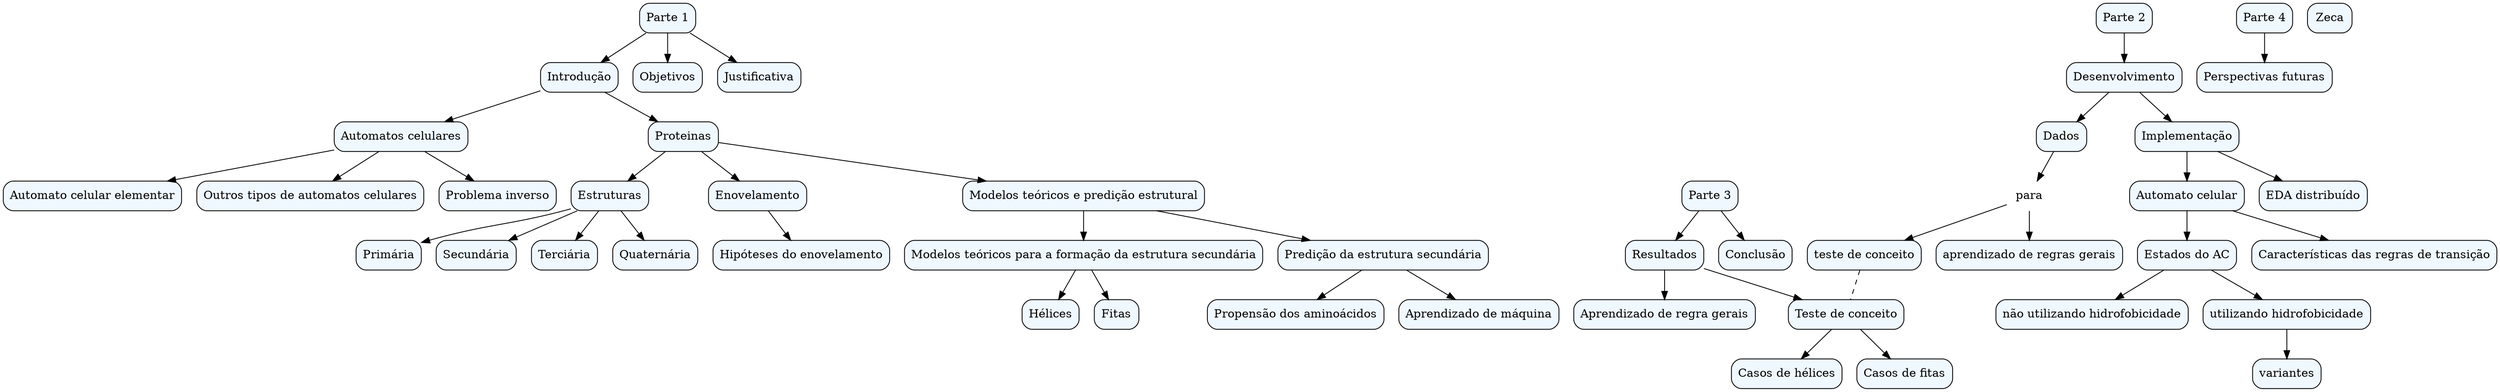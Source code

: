 digraph G {
	node_4->node_5;
	node_4->node_6;
	node_4->node_7;
	node_4->node_8;
	node_9->node_10;
	node_24->node_25;
	node_32->node_33;
	node_32->node_34;
	node_38->node_39;
	node_38->node_44;
	node_45->node_46;
	node_12->node_13;
	node_12->node_14;
	node_15->node_16;
	node_15->node_17;
	node_18->node_19;
	node_18->node_20;
	node_18->node_21;
	node_25->node_26;
	node_25->node_30;
	node_11->node_12;
	node_11->node_15;
	node_26->node_27;
	node_27->node_28;
	node_27->node_29;
	node_30->node_31;
	node_30->node_37;
	node_40->node_41;
	node_40->node_42;
	node_1->node_2;
	node_1->node_22;
	node_1->node_23;
	node_2->node_3;
	node_2->node_18;
	node_3->node_4;
	node_3->node_9;
	node_3->node_11;
	node_31->node_32;
	node_31->node_36;
	node_34->node_35;
	node_39->node_40;
	node_39->node_43;
	node_28->node_40[ dir=none, style=dashed ];
	node_0 [ fillcolor=aliceblue, label="Zeca", shape=box, style="rounded,filled" ];
	node_1 [ fillcolor=aliceblue, label="Parte 1", shape=box, style="rounded,filled" ];
	node_10 [ fillcolor=aliceblue, label="Hipóteses do enovelamento", shape=box, style="rounded,filled" ];
	node_11 [ fillcolor=aliceblue, label="Modelos teóricos e predição estrutural", shape=box, style="rounded,filled" ];
	node_12 [ fillcolor=aliceblue, label="Modelos teóricos para a formação da estrutura secundária", shape=box, style="rounded,filled" ];
	node_13 [ fillcolor=aliceblue, label="Hélices", shape=box, style="rounded,filled" ];
	node_14 [ fillcolor=aliceblue, label="Fitas", shape=box, style="rounded,filled" ];
	node_15 [ fillcolor=aliceblue, label="Predição da estrutura secundária", shape=box, style="rounded,filled" ];
	node_16 [ fillcolor=aliceblue, label="Propensão dos aminoácidos", shape=box, style="rounded,filled" ];
	node_17 [ fillcolor=aliceblue, label="Aprendizado de máquina", shape=box, style="rounded,filled" ];
	node_18 [ fillcolor=aliceblue, label="Automatos celulares", shape=box, style="rounded,filled" ];
	node_19 [ fillcolor=aliceblue, label="Automato celular elementar", shape=box, style="rounded,filled" ];
	node_2 [ fillcolor=aliceblue, label="Introdução", shape=box, style="rounded,filled" ];
	node_20 [ fillcolor=aliceblue, label="Outros tipos de automatos celulares", shape=box, style="rounded,filled" ];
	node_21 [ fillcolor=aliceblue, label="Problema inverso", shape=box, style="rounded,filled" ];
	node_22 [ fillcolor=aliceblue, label="Objetivos", shape=box, style="rounded,filled" ];
	node_23 [ fillcolor=aliceblue, label="Justificativa", shape=box, style="rounded,filled" ];
	node_24 [ fillcolor=aliceblue, label="Parte 2", shape=box, style="rounded,filled" ];
	node_25 [ fillcolor=aliceblue, label="Desenvolvimento", shape=box, style="rounded,filled" ];
	node_26 [ fillcolor=aliceblue, label="Dados", shape=box, style="rounded,filled" ];
	node_27 [ label="para", shape=plaintext ];
	node_28 [ fillcolor=aliceblue, label="teste de conceito", shape=box, style="rounded,filled" ];
	node_29 [ fillcolor=aliceblue, label="aprendizado de regras gerais", shape=box, style="rounded,filled" ];
	node_3 [ fillcolor=aliceblue, label="Proteinas", shape=box, style="rounded,filled" ];
	node_30 [ fillcolor=aliceblue, label="Implementação", shape=box, style="rounded,filled" ];
	node_31 [ fillcolor=aliceblue, label="Automato celular", shape=box, style="rounded,filled" ];
	node_32 [ fillcolor=aliceblue, label="Estados do AC", shape=box, style="rounded,filled" ];
	node_33 [ fillcolor=aliceblue, label="não utilizando hidrofobicidade", shape=box, style="rounded,filled" ];
	node_34 [ fillcolor=aliceblue, label="utilizando hidrofobicidade", shape=box, style="rounded,filled" ];
	node_35 [ fillcolor=aliceblue, label="variantes", shape=box, style="rounded,filled" ];
	node_36 [ fillcolor=aliceblue, label="Características das regras de transição", shape=box, style="rounded,filled" ];
	node_37 [ fillcolor=aliceblue, label="EDA distribuído", shape=box, style="rounded,filled" ];
	node_38 [ fillcolor=aliceblue, label="Parte 3", shape=box, style="rounded,filled" ];
	node_39 [ fillcolor=aliceblue, label="Resultados", shape=box, style="rounded,filled" ];
	node_4 [ fillcolor=aliceblue, label="Estruturas", shape=box, style="rounded,filled" ];
	node_40 [ fillcolor=aliceblue, label="Teste de conceito", shape=box, style="rounded,filled" ];
	node_41 [ fillcolor=aliceblue, label="Casos de hélices", shape=box, style="rounded,filled" ];
	node_42 [ fillcolor=aliceblue, label="Casos de fitas", shape=box, style="rounded,filled" ];
	node_43 [ fillcolor=aliceblue, label="Aprendizado de regra gerais", shape=box, style="rounded,filled" ];
	node_44 [ fillcolor=aliceblue, label="Conclusão", shape=box, style="rounded,filled" ];
	node_45 [ fillcolor=aliceblue, label="Parte 4", shape=box, style="rounded,filled" ];
	node_46 [ fillcolor=aliceblue, label="Perspectivas futuras", shape=box, style="rounded,filled" ];
	node_5 [ fillcolor=aliceblue, label="Primária", shape=box, style="rounded,filled" ];
	node_6 [ fillcolor=aliceblue, label="Secundária", shape=box, style="rounded,filled" ];
	node_7 [ fillcolor=aliceblue, label="Terciária", shape=box, style="rounded,filled" ];
	node_8 [ fillcolor=aliceblue, label="Quaternária", shape=box, style="rounded,filled" ];
	node_9 [ fillcolor=aliceblue, label="Enovelamento", shape=box, style="rounded,filled" ];

}

